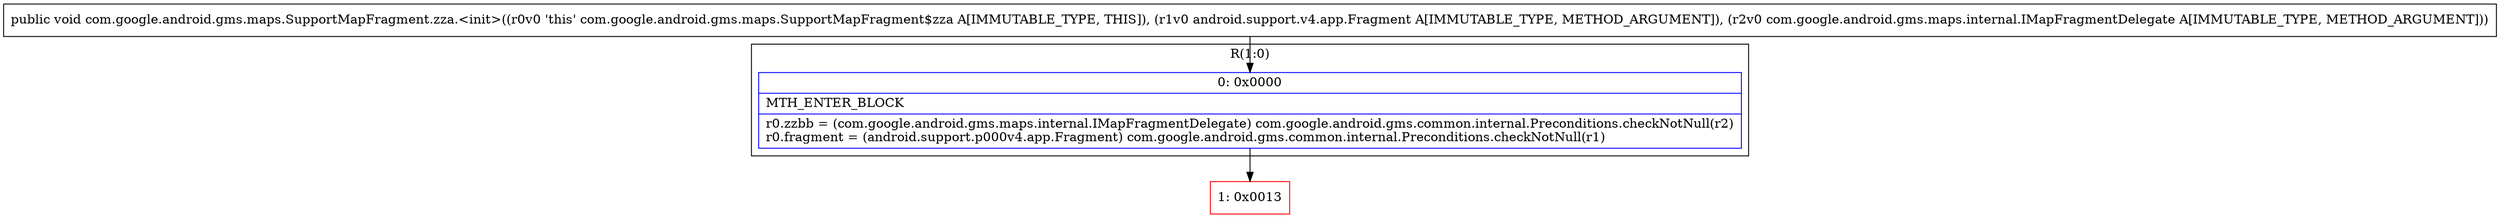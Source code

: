 digraph "CFG forcom.google.android.gms.maps.SupportMapFragment.zza.\<init\>(Landroid\/support\/v4\/app\/Fragment;Lcom\/google\/android\/gms\/maps\/internal\/IMapFragmentDelegate;)V" {
subgraph cluster_Region_302316385 {
label = "R(1:0)";
node [shape=record,color=blue];
Node_0 [shape=record,label="{0\:\ 0x0000|MTH_ENTER_BLOCK\l|r0.zzbb = (com.google.android.gms.maps.internal.IMapFragmentDelegate) com.google.android.gms.common.internal.Preconditions.checkNotNull(r2)\lr0.fragment = (android.support.p000v4.app.Fragment) com.google.android.gms.common.internal.Preconditions.checkNotNull(r1)\l}"];
}
Node_1 [shape=record,color=red,label="{1\:\ 0x0013}"];
MethodNode[shape=record,label="{public void com.google.android.gms.maps.SupportMapFragment.zza.\<init\>((r0v0 'this' com.google.android.gms.maps.SupportMapFragment$zza A[IMMUTABLE_TYPE, THIS]), (r1v0 android.support.v4.app.Fragment A[IMMUTABLE_TYPE, METHOD_ARGUMENT]), (r2v0 com.google.android.gms.maps.internal.IMapFragmentDelegate A[IMMUTABLE_TYPE, METHOD_ARGUMENT])) }"];
MethodNode -> Node_0;
Node_0 -> Node_1;
}

